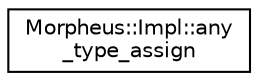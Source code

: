 digraph "Graphical Class Hierarchy"
{
 // LATEX_PDF_SIZE
  edge [fontname="Helvetica",fontsize="10",labelfontname="Helvetica",labelfontsize="10"];
  node [fontname="Helvetica",fontsize="10",shape=record];
  rankdir="LR";
  Node0 [label="Morpheus::Impl::any\l_type_assign",height=0.2,width=0.4,color="black", fillcolor="white", style="filled",URL="$structMorpheus_1_1Impl_1_1any__type__assign.html",tooltip=" "];
}
